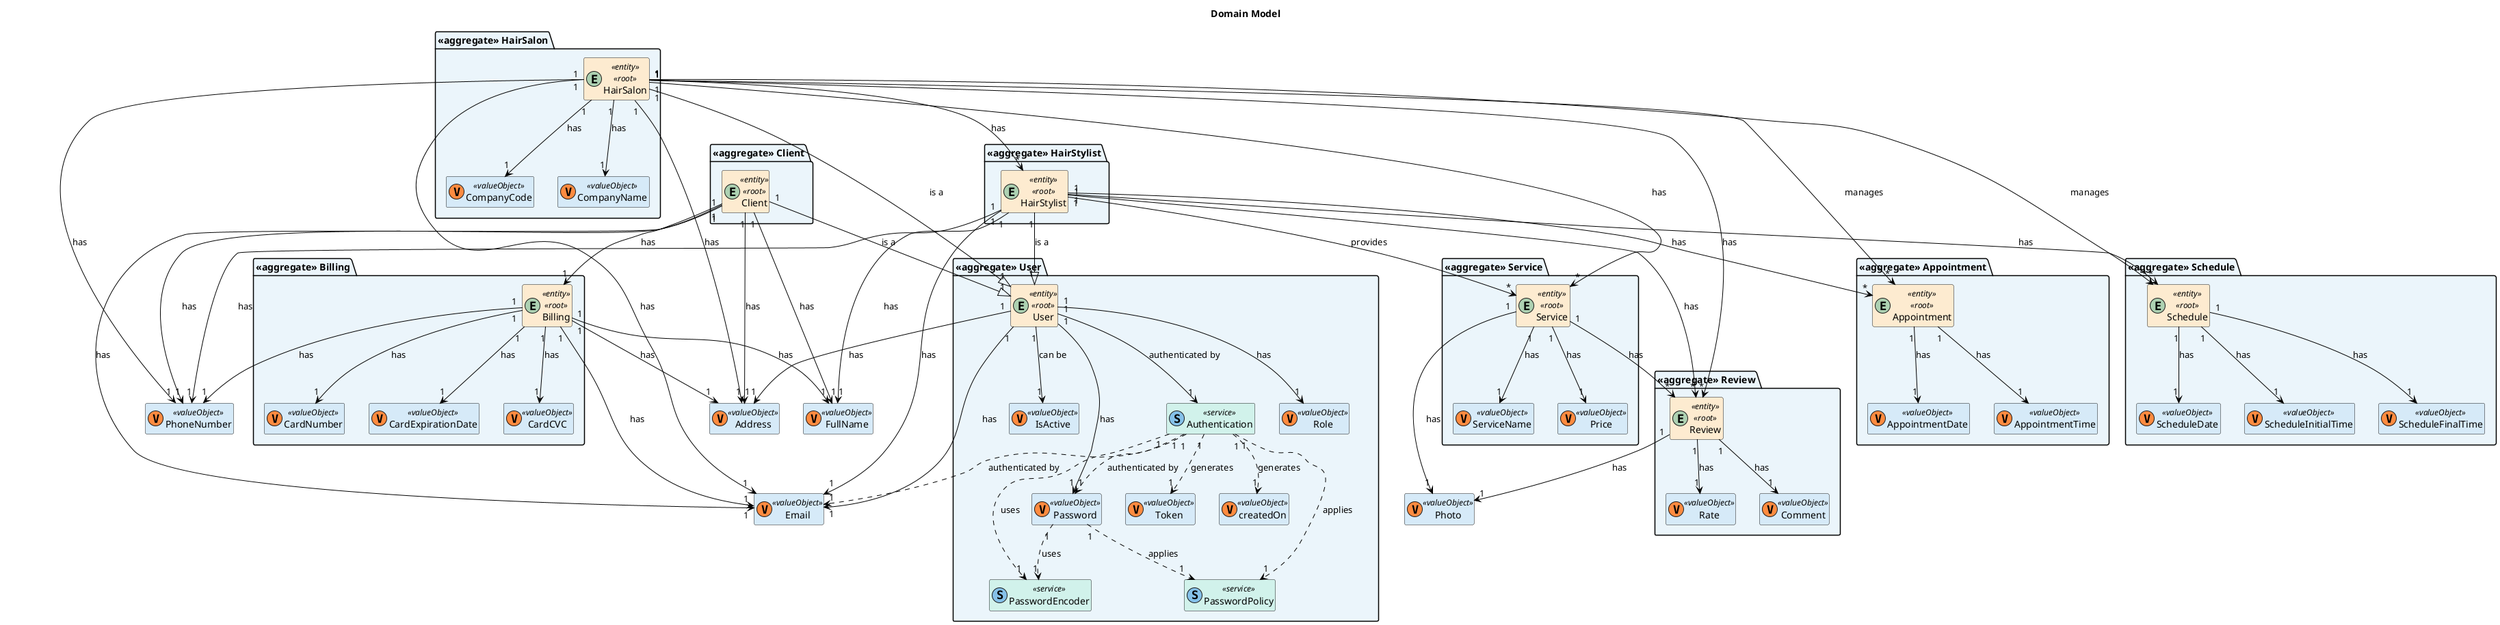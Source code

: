 @startuml domain-model

title Domain Model

hide empty members
'skinparam Linetype ortho

skinparam class {
    BackgroundColor<<valueObject>> #D6EAF8
    BackgroundColor<<root>> #FDEBD0
    BackgroundColor<<service>> #D1F2EB
    BackgroundColor #FEF9E7
    ArrowColor Black
}

skinparam package {
    BackgroundColor #EBF5FB
}

' User Aggregate
package "<<aggregate>> User" {
    entity User <<entity>> <<root>> {}

    class Password <<valueObject>> <<(V, #FF8B40)>> {}
    class Role <<valueObject>> <<(V, #FF8B40)>> {}
    class IsActive <<valueObject>> <<(V, #FF8B40)>> {}
    class Authentication <<service>> <<(S, #85C1E9)>> {}
    class Token <<valueObject>> <<(V, #FF8B40)>> {}
    class createdOn <<valueObject>> <<(V, #FF8B40)>> {}
    class PasswordPolicy <<service>> <<(S, #85C1E9)>> {}
    class PasswordEncoder <<service>> <<(S, #85C1E9)>> {}
}

' Client Aggregate
package "<<aggregate>> Client" {
    entity Client <<entity>> <<root>> {}
}

' HairSalon Aggregate
package "<<aggregate>> HairSalon" {
    entity HairSalon <<entity>> <<root>> {}

    class CompanyName <<valueObject>> <<(V, #FF8B40)>> {}
    class CompanyCode <<valueObject>> <<(V, #FF8B40)>> {}
}

' HairStylist Aggregate
package "<<aggregate>> HairStylist" {
    entity HairStylist <<entity>> <<root>> {}
}

' Service Aggregate
package "<<aggregate>> Service" {
    entity Service <<entity>> <<root>> {}

    class ServiceName <<valueObject>> <<(V, #FF8B40)>> {}
    class Price <<valueObject>> <<(V, #FF8B40)>> {}
}

' Appointment Aggregate
package "<<aggregate>> Appointment" {
    entity Appointment <<entity>> <<root>> {}

    class AppointmentDate <<valueObject>> <<(V, #FF8B40)>> {}
    class AppointmentTime <<valueObject>> <<(V, #FF8B40)>> {}
}

' Review Aggregate
package "<<aggregate>> Review" {
    entity Review <<entity>> <<root>> {}

    class Rate <<valueObject>> <<(V, #FF8B40)>> {}
    class Comment <<valueObject>> <<(V, #FF8B40)>> {}
}

' Billing Aggregate
package "<<aggregate>> Billing" {
    entity Billing <<entity>> <<root>> {}

    class CardNumber <<valueObject>> <<(V, #FF8B40)>> {}
    class CardExpirationDate <<valueObject>> <<(V, #FF8B40)>> {}
    class CardCVC <<valueObject>> <<(V, #FF8B40)>> {}
}

' Schedule Aggregate
package "<<aggregate>> Schedule" {
    entity Schedule <<entity>> <<root>> {}

    class ScheduleDate <<valueObject>> <<(V, #FF8B40)>> {}
    class ScheduleInitialTime <<valueObject>> <<(V, #FF8B40)>> {}
    class ScheduleFinalTime <<valueObject>> <<(V, #FF8B40)>> {}
}

class FullName <<valueObject>> <<(V, #FF8B40)>> {}
class Address <<valueObject>> <<(V, #FF8B40)>> {}
class PhoneNumber <<valueObject>> <<(V, #FF8B40)>> {}
class Email <<valueObject>> <<(V, #FF8B40)>> {}
class Photo <<valueObject>> <<(V, #FF8B40)>> {}

' User relationships
User "1" --> "1" Email : has
User "1" --> "1" Password : has
User "1" --> "1" Role : has
User "1" --> "1" IsActive : can be
User "1" --> "1" Authentication : authenticated by
User "1" --> "1" Address : has

' Client relationships
Client "1" --|> "1" User : is a
Client "1" --> "1" FullName : has
Client "1" --> "1" PhoneNumber : has
Client "1" --> "1" Email : has
Client "1" --> "1" Address : has
Client "1" --> "1" Billing : has

' HairSalon relationships
HairSalon "1" --|> "1" User : is a
HairSalon "1" --> "1" CompanyName : has
HairSalon "1" --> "1" CompanyCode : has
HairSalon "1" --> "1" Address : has
HairSalon "1" --> "1" PhoneNumber : has
HairSalon "1" --> "1" Email : has
HairSalon "1" --> "*" Service : has
HairSalon "1" --> "*" Review : has
HairSalon "1" --> "*" HairStylist : has
HairSalon "1" --> "*" Appointment : manages
HairSalon "1" --> "*" Schedule : manages

' HairStylist relationships
HairStylist "1" --|> "1" User : is a
HairStylist "1" --> "1" FullName : has
HairStylist "1" --> "1" PhoneNumber : has
HairStylist "1" --> "1" Email : has
HairStylist "1" --> "*" Service : provides
HairStylist "1" --> "*" Appointment : has
HairStylist "1" --> "*" Review : has
HairStylist "1" --> "*" Schedule : has

' Authentication relationships
Authentication "1" ..> "1" Email : authenticated by
Authentication "1" ..> "1" Password : authenticated by
Authentication "1" ..> "1" Token : generates
Authentication "1" ..> "1" createdOn : generates
Authentication "1" ..> "1" PasswordPolicy : applies
Authentication "1" ..> "1" PasswordEncoder : uses

' Password relationships
Password "1" ..> "1" PasswordPolicy : applies
Password "1" ..> "1" PasswordEncoder : uses

' Card relationships
Billing "1" --> "1" FullName : has
Billing "1" --> "1" CardNumber : has
Billing "1" --> "1" CardExpirationDate : has
Billing "1" --> "1" CardCVC : has
Billing "1" --> "1" Address : has
Billing "1" --> "1" PhoneNumber : has
Billing "1" --> "1" Email : has

' Service relationships
Service "1" --> "1" ServiceName : has
Service "1" --> "1" Photo : has
Service "1" --> "1" Price : has
Service "1" --> "*" Review : has

' Appointment relationships
Appointment "1" --> "1" AppointmentDate : has
Appointment "1" --> "1" AppointmentTime : has

' Review relationships
Review "1" --> "1" Rate : has
Review "1" --> "1" Photo : has
Review "1" --> "1" Comment : has

' Schedule relationships
Schedule "1" --> "1" ScheduleDate : has
Schedule "1" --> "1" ScheduleInitialTime : has
Schedule "1" --> "1" ScheduleFinalTime : has

@enduml